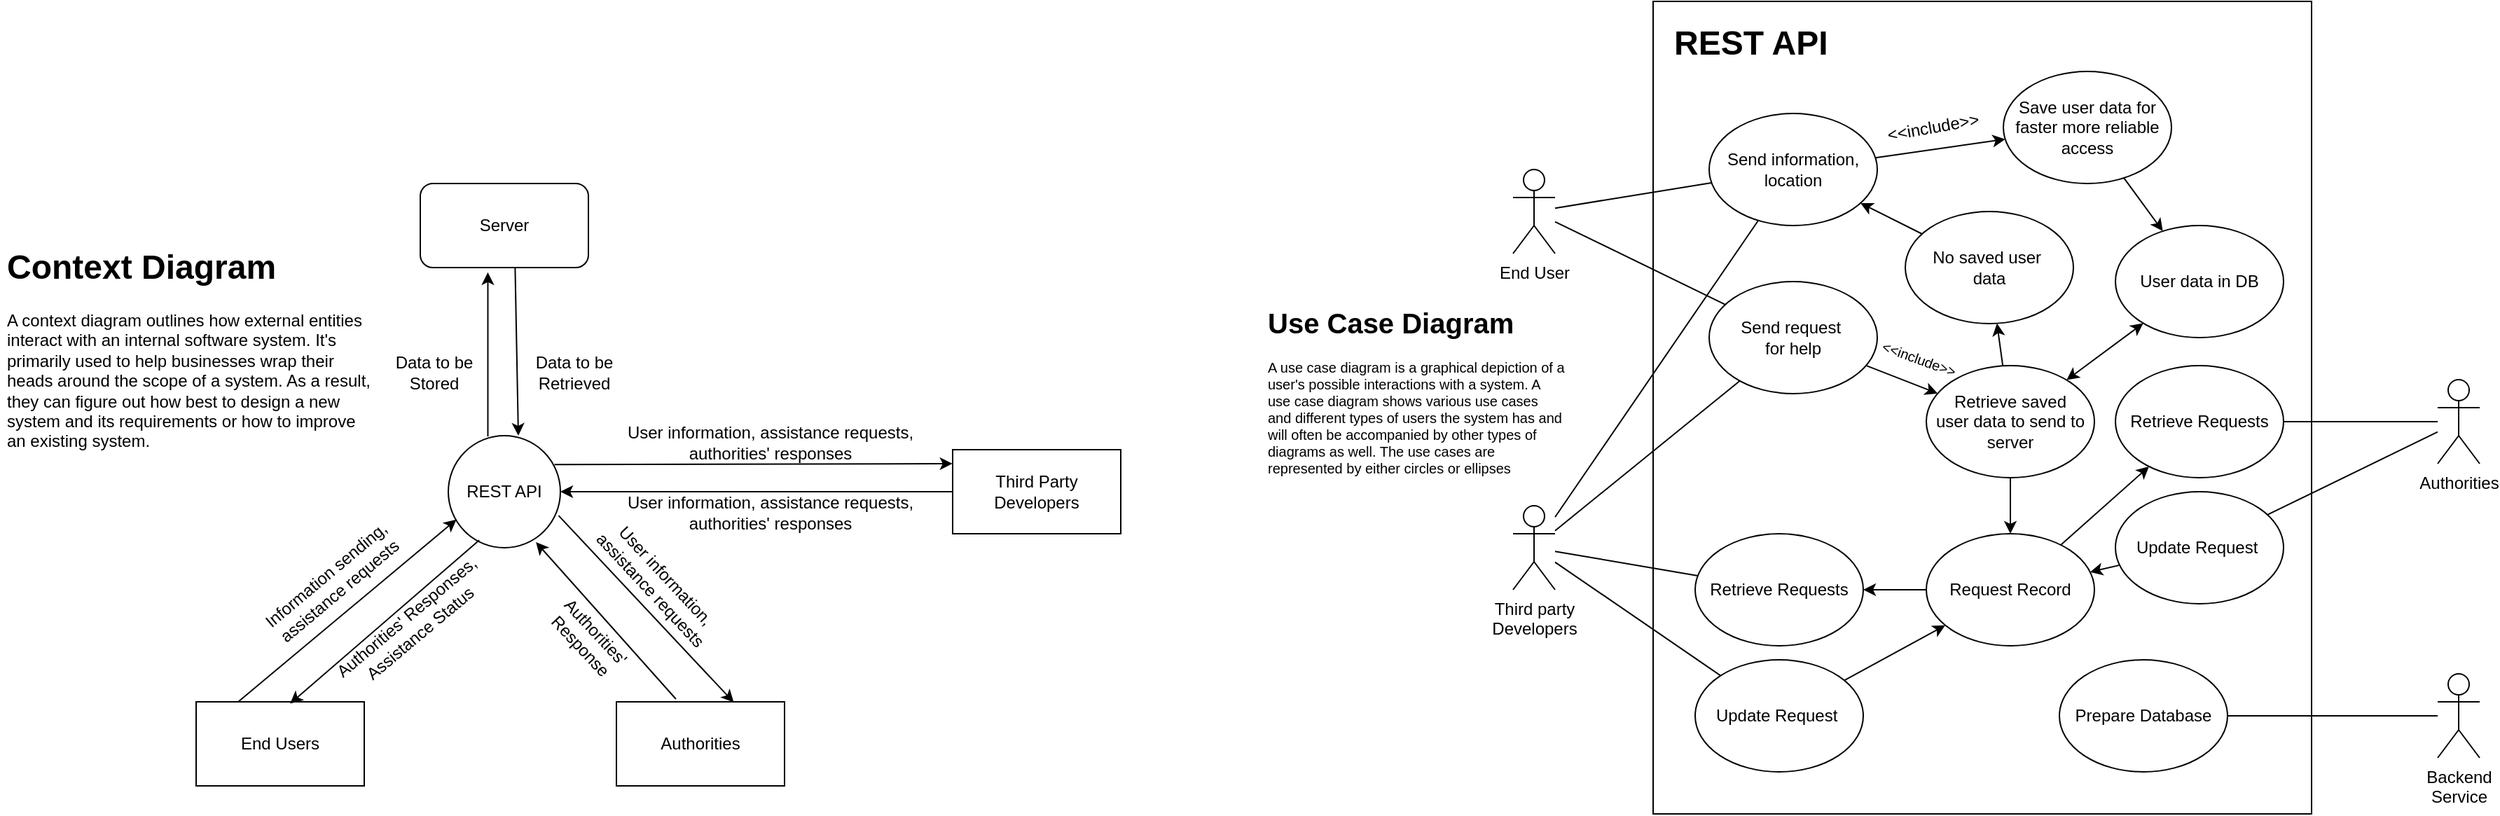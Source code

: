<mxfile version="20.1.3" type="github">
  <diagram id="YzujsNq1Css8Sywb9bI2" name="Page-1">
    <mxGraphModel dx="1852" dy="1660" grid="1" gridSize="10" guides="1" tooltips="1" connect="1" arrows="1" fold="1" page="1" pageScale="1" pageWidth="850" pageHeight="1100" math="0" shadow="0">
      <root>
        <mxCell id="0" />
        <mxCell id="1" parent="0" />
        <mxCell id="rVb7NmRtOqhLB956JAOC-2" value="End Users" style="rounded=0;whiteSpace=wrap;html=1;" parent="1" vertex="1">
          <mxGeometry x="40" y="270" width="120" height="60" as="geometry" />
        </mxCell>
        <mxCell id="rVb7NmRtOqhLB956JAOC-4" value="Authorities" style="rounded=0;whiteSpace=wrap;html=1;" parent="1" vertex="1">
          <mxGeometry x="340" y="270" width="120" height="60" as="geometry" />
        </mxCell>
        <mxCell id="rVb7NmRtOqhLB956JAOC-5" value="Server" style="rounded=1;whiteSpace=wrap;html=1;" parent="1" vertex="1">
          <mxGeometry x="200" y="-100" width="120" height="60" as="geometry" />
        </mxCell>
        <mxCell id="rVb7NmRtOqhLB956JAOC-6" value="REST API" style="ellipse;whiteSpace=wrap;html=1;aspect=fixed;" parent="1" vertex="1">
          <mxGeometry x="220" y="80" width="80" height="80" as="geometry" />
        </mxCell>
        <mxCell id="rVb7NmRtOqhLB956JAOC-7" value="" style="endArrow=classic;html=1;rounded=0;exitX=0.25;exitY=0;exitDx=0;exitDy=0;entryX=0.073;entryY=0.748;entryDx=0;entryDy=0;entryPerimeter=0;" parent="1" source="rVb7NmRtOqhLB956JAOC-2" target="rVb7NmRtOqhLB956JAOC-6" edge="1">
          <mxGeometry width="50" height="50" relative="1" as="geometry">
            <mxPoint x="420" y="200" as="sourcePoint" />
            <mxPoint x="470" y="150" as="targetPoint" />
          </mxGeometry>
        </mxCell>
        <mxCell id="rVb7NmRtOqhLB956JAOC-8" value="" style="endArrow=classic;html=1;rounded=0;exitX=0.276;exitY=0.933;exitDx=0;exitDy=0;exitPerimeter=0;entryX=0.559;entryY=0.021;entryDx=0;entryDy=0;entryPerimeter=0;" parent="1" source="rVb7NmRtOqhLB956JAOC-6" target="rVb7NmRtOqhLB956JAOC-2" edge="1">
          <mxGeometry width="50" height="50" relative="1" as="geometry">
            <mxPoint x="280" y="230" as="sourcePoint" />
            <mxPoint x="330" y="180" as="targetPoint" />
          </mxGeometry>
        </mxCell>
        <mxCell id="rVb7NmRtOqhLB956JAOC-9" value="Information sending, assistance requests" style="text;html=1;strokeColor=none;fillColor=none;align=center;verticalAlign=middle;whiteSpace=wrap;rounded=0;rotation=-40;" parent="1" vertex="1">
          <mxGeometry x="70" y="170" width="134.68" height="30" as="geometry" />
        </mxCell>
        <mxCell id="rVb7NmRtOqhLB956JAOC-11" value="Authorities&#39; Responses, Assistance Status" style="text;html=1;strokeColor=none;fillColor=none;align=center;verticalAlign=middle;whiteSpace=wrap;rounded=0;rotation=-40;" parent="1" vertex="1">
          <mxGeometry x="130" y="200" width="130" height="30" as="geometry" />
        </mxCell>
        <mxCell id="rVb7NmRtOqhLB956JAOC-13" value="" style="endArrow=classic;html=1;rounded=0;exitX=0.353;exitY=0.007;exitDx=0;exitDy=0;exitPerimeter=0;entryX=0.402;entryY=1.057;entryDx=0;entryDy=0;entryPerimeter=0;" parent="1" source="rVb7NmRtOqhLB956JAOC-6" target="rVb7NmRtOqhLB956JAOC-5" edge="1">
          <mxGeometry width="50" height="50" relative="1" as="geometry">
            <mxPoint x="250" y="100" as="sourcePoint" />
            <mxPoint x="300" y="50" as="targetPoint" />
          </mxGeometry>
        </mxCell>
        <mxCell id="rVb7NmRtOqhLB956JAOC-14" value="" style="endArrow=classic;html=1;rounded=0;exitX=0.564;exitY=0.995;exitDx=0;exitDy=0;exitPerimeter=0;entryX=0.625;entryY=0;entryDx=0;entryDy=0;entryPerimeter=0;" parent="1" source="rVb7NmRtOqhLB956JAOC-5" target="rVb7NmRtOqhLB956JAOC-6" edge="1">
          <mxGeometry width="50" height="50" relative="1" as="geometry">
            <mxPoint x="250" y="100" as="sourcePoint" />
            <mxPoint x="300" y="50" as="targetPoint" />
          </mxGeometry>
        </mxCell>
        <mxCell id="rVb7NmRtOqhLB956JAOC-15" value="Data to be Stored" style="text;html=1;strokeColor=none;fillColor=none;align=center;verticalAlign=middle;whiteSpace=wrap;rounded=0;" parent="1" vertex="1">
          <mxGeometry x="180" y="20" width="60" height="30" as="geometry" />
        </mxCell>
        <mxCell id="rVb7NmRtOqhLB956JAOC-16" value="Data to be Retrieved" style="text;html=1;strokeColor=none;fillColor=none;align=center;verticalAlign=middle;whiteSpace=wrap;rounded=0;" parent="1" vertex="1">
          <mxGeometry x="280" y="20" width="60" height="30" as="geometry" />
        </mxCell>
        <mxCell id="rVb7NmRtOqhLB956JAOC-17" value="" style="endArrow=classic;html=1;rounded=0;entryX=0.782;entryY=0.95;entryDx=0;entryDy=0;entryPerimeter=0;exitX=0.354;exitY=-0.033;exitDx=0;exitDy=0;exitPerimeter=0;" parent="1" source="rVb7NmRtOqhLB956JAOC-4" target="rVb7NmRtOqhLB956JAOC-6" edge="1">
          <mxGeometry width="50" height="50" relative="1" as="geometry">
            <mxPoint x="310" y="220" as="sourcePoint" />
            <mxPoint x="360" y="170" as="targetPoint" />
          </mxGeometry>
        </mxCell>
        <mxCell id="rVb7NmRtOqhLB956JAOC-18" value="" style="endArrow=classic;html=1;rounded=0;exitX=0.984;exitY=0.713;exitDx=0;exitDy=0;exitPerimeter=0;entryX=0.698;entryY=0.006;entryDx=0;entryDy=0;entryPerimeter=0;" parent="1" source="rVb7NmRtOqhLB956JAOC-6" target="rVb7NmRtOqhLB956JAOC-4" edge="1">
          <mxGeometry width="50" height="50" relative="1" as="geometry">
            <mxPoint x="310" y="220" as="sourcePoint" />
            <mxPoint x="360" y="170" as="targetPoint" />
          </mxGeometry>
        </mxCell>
        <mxCell id="rVb7NmRtOqhLB956JAOC-19" value="User information, assistance requests" style="text;html=1;strokeColor=none;fillColor=none;align=center;verticalAlign=middle;whiteSpace=wrap;rounded=0;rotation=47;" parent="1" vertex="1">
          <mxGeometry x="315" y="170" width="110" height="30" as="geometry" />
        </mxCell>
        <mxCell id="rVb7NmRtOqhLB956JAOC-20" value="Authorities&#39; Response" style="text;html=1;strokeColor=none;fillColor=none;align=center;verticalAlign=middle;whiteSpace=wrap;rounded=0;rotation=47;" parent="1" vertex="1">
          <mxGeometry x="290" y="210" width="60" height="30" as="geometry" />
        </mxCell>
        <mxCell id="rVb7NmRtOqhLB956JAOC-21" value="Third Party Developers" style="rounded=0;whiteSpace=wrap;html=1;" parent="1" vertex="1">
          <mxGeometry x="580" y="90" width="120" height="60" as="geometry" />
        </mxCell>
        <mxCell id="rVb7NmRtOqhLB956JAOC-22" value="" style="endArrow=classic;html=1;rounded=0;exitX=0.948;exitY=0.258;exitDx=0;exitDy=0;exitPerimeter=0;entryX=-0.001;entryY=0.166;entryDx=0;entryDy=0;entryPerimeter=0;" parent="1" source="rVb7NmRtOqhLB956JAOC-6" target="rVb7NmRtOqhLB956JAOC-21" edge="1">
          <mxGeometry width="50" height="50" relative="1" as="geometry">
            <mxPoint x="410" y="190" as="sourcePoint" />
            <mxPoint x="460" y="140" as="targetPoint" />
          </mxGeometry>
        </mxCell>
        <mxCell id="rVb7NmRtOqhLB956JAOC-24" value="" style="endArrow=classic;html=1;rounded=0;entryX=1;entryY=0.5;entryDx=0;entryDy=0;exitX=0;exitY=0.5;exitDx=0;exitDy=0;" parent="1" source="rVb7NmRtOqhLB956JAOC-21" target="rVb7NmRtOqhLB956JAOC-6" edge="1">
          <mxGeometry width="50" height="50" relative="1" as="geometry">
            <mxPoint x="390" y="180" as="sourcePoint" />
            <mxPoint x="440" y="130" as="targetPoint" />
          </mxGeometry>
        </mxCell>
        <mxCell id="rVb7NmRtOqhLB956JAOC-25" value="User information, assistance requests, authorities&#39; responses" style="text;html=1;strokeColor=none;fillColor=none;align=center;verticalAlign=middle;whiteSpace=wrap;rounded=0;" parent="1" vertex="1">
          <mxGeometry x="340" y="70" width="220" height="30" as="geometry" />
        </mxCell>
        <mxCell id="rVb7NmRtOqhLB956JAOC-26" value="User information, assistance requests, authorities&#39; responses" style="text;html=1;strokeColor=none;fillColor=none;align=center;verticalAlign=middle;whiteSpace=wrap;rounded=0;" parent="1" vertex="1">
          <mxGeometry x="340" y="120" width="220" height="30" as="geometry" />
        </mxCell>
        <mxCell id="rVb7NmRtOqhLB956JAOC-27" value="&lt;h1&gt;Context Diagram&lt;/h1&gt;&lt;p&gt;A context diagram outlines how external entities interact with an internal software system. It&#39;s primarily used to help businesses wrap their heads around the scope of a system. As a result, they can figure out how best to design a new system and its requirements or how to improve an existing system.&lt;/p&gt;" style="text;html=1;strokeColor=none;fillColor=none;spacing=5;spacingTop=-20;whiteSpace=wrap;overflow=hidden;rounded=0;" parent="1" vertex="1">
          <mxGeometry x="-100" y="-60" width="270" height="160" as="geometry" />
        </mxCell>
        <mxCell id="rVb7NmRtOqhLB956JAOC-28" value="End User" style="shape=umlActor;verticalLabelPosition=bottom;verticalAlign=top;html=1;outlineConnect=0;" parent="1" vertex="1">
          <mxGeometry x="980" y="-110" width="30" height="60" as="geometry" />
        </mxCell>
        <mxCell id="rVb7NmRtOqhLB956JAOC-29" value="Authorities" style="shape=umlActor;verticalLabelPosition=bottom;verticalAlign=top;html=1;outlineConnect=0;" parent="1" vertex="1">
          <mxGeometry x="1640" y="40" width="30" height="60" as="geometry" />
        </mxCell>
        <mxCell id="rVb7NmRtOqhLB956JAOC-31" value="" style="rounded=0;whiteSpace=wrap;html=1;" parent="1" vertex="1">
          <mxGeometry x="1080" y="-230" width="470" height="580" as="geometry" />
        </mxCell>
        <mxCell id="5PhB07DHEPZl7AxQc1l3-2" value="Third party&lt;br&gt;Developers" style="shape=umlActor;verticalLabelPosition=bottom;verticalAlign=top;html=1;outlineConnect=0;" vertex="1" parent="1">
          <mxGeometry x="980" y="130" width="30" height="60" as="geometry" />
        </mxCell>
        <mxCell id="5PhB07DHEPZl7AxQc1l3-8" value="Send information, location" style="ellipse;whiteSpace=wrap;html=1;" vertex="1" parent="1">
          <mxGeometry x="1120" y="-150" width="120" height="80" as="geometry" />
        </mxCell>
        <mxCell id="5PhB07DHEPZl7AxQc1l3-10" value="" style="endArrow=none;html=1;rounded=0;" edge="1" parent="1" source="rVb7NmRtOqhLB956JAOC-28" target="5PhB07DHEPZl7AxQc1l3-8">
          <mxGeometry width="50" height="50" relative="1" as="geometry">
            <mxPoint x="1030" y="-120" as="sourcePoint" />
            <mxPoint x="1340" y="-70" as="targetPoint" />
          </mxGeometry>
        </mxCell>
        <mxCell id="5PhB07DHEPZl7AxQc1l3-11" value="&lt;h1&gt;REST API&lt;/h1&gt;" style="text;html=1;strokeColor=none;fillColor=none;spacing=5;spacingTop=-20;whiteSpace=wrap;overflow=hidden;rounded=0;" vertex="1" parent="1">
          <mxGeometry x="1090" y="-220" width="120" height="40" as="geometry" />
        </mxCell>
        <mxCell id="5PhB07DHEPZl7AxQc1l3-12" value="Save user data for faster more reliable access" style="ellipse;whiteSpace=wrap;html=1;" vertex="1" parent="1">
          <mxGeometry x="1330" y="-180" width="120" height="80" as="geometry" />
        </mxCell>
        <mxCell id="5PhB07DHEPZl7AxQc1l3-15" value="&amp;lt;&amp;lt;include&amp;gt;&amp;gt;" style="text;html=1;strokeColor=none;fillColor=none;align=center;verticalAlign=middle;whiteSpace=wrap;rounded=0;rotation=-10;" vertex="1" parent="1">
          <mxGeometry x="1250" y="-155" width="60" height="30" as="geometry" />
        </mxCell>
        <mxCell id="5PhB07DHEPZl7AxQc1l3-16" value="Send request&amp;nbsp;&lt;br&gt;for help" style="ellipse;whiteSpace=wrap;html=1;" vertex="1" parent="1">
          <mxGeometry x="1120" y="-30" width="120" height="80" as="geometry" />
        </mxCell>
        <mxCell id="5PhB07DHEPZl7AxQc1l3-17" value="" style="endArrow=none;html=1;rounded=0;" edge="1" parent="1" source="rVb7NmRtOqhLB956JAOC-28" target="5PhB07DHEPZl7AxQc1l3-16">
          <mxGeometry width="50" height="50" relative="1" as="geometry">
            <mxPoint x="1250" y="20" as="sourcePoint" />
            <mxPoint x="1300" y="-30" as="targetPoint" />
          </mxGeometry>
        </mxCell>
        <mxCell id="5PhB07DHEPZl7AxQc1l3-18" value="Retrieve saved&lt;br&gt;user data to send to&lt;br&gt;server" style="ellipse;whiteSpace=wrap;html=1;" vertex="1" parent="1">
          <mxGeometry x="1275" y="30" width="120" height="80" as="geometry" />
        </mxCell>
        <mxCell id="5PhB07DHEPZl7AxQc1l3-21" value="User data in DB" style="ellipse;whiteSpace=wrap;html=1;" vertex="1" parent="1">
          <mxGeometry x="1410" y="-70" width="120" height="80" as="geometry" />
        </mxCell>
        <mxCell id="5PhB07DHEPZl7AxQc1l3-24" value="" style="endArrow=classic;html=1;rounded=0;" edge="1" parent="1" source="5PhB07DHEPZl7AxQc1l3-8" target="5PhB07DHEPZl7AxQc1l3-12">
          <mxGeometry width="50" height="50" relative="1" as="geometry">
            <mxPoint x="1250" y="-60" as="sourcePoint" />
            <mxPoint x="1300" y="-110" as="targetPoint" />
          </mxGeometry>
        </mxCell>
        <mxCell id="5PhB07DHEPZl7AxQc1l3-26" value="" style="endArrow=classic;html=1;rounded=0;" edge="1" parent="1" source="5PhB07DHEPZl7AxQc1l3-16" target="5PhB07DHEPZl7AxQc1l3-18">
          <mxGeometry width="50" height="50" relative="1" as="geometry">
            <mxPoint x="1360" y="20" as="sourcePoint" />
            <mxPoint x="1410" y="-30" as="targetPoint" />
          </mxGeometry>
        </mxCell>
        <mxCell id="5PhB07DHEPZl7AxQc1l3-27" value="" style="endArrow=classic;startArrow=classic;html=1;rounded=0;" edge="1" parent="1" source="5PhB07DHEPZl7AxQc1l3-18" target="5PhB07DHEPZl7AxQc1l3-21">
          <mxGeometry width="50" height="50" relative="1" as="geometry">
            <mxPoint x="1360" y="20" as="sourcePoint" />
            <mxPoint x="1410" y="-30" as="targetPoint" />
          </mxGeometry>
        </mxCell>
        <mxCell id="5PhB07DHEPZl7AxQc1l3-28" value="No saved user&amp;nbsp;&lt;br&gt;data" style="ellipse;whiteSpace=wrap;html=1;" vertex="1" parent="1">
          <mxGeometry x="1260" y="-80" width="120" height="80" as="geometry" />
        </mxCell>
        <mxCell id="5PhB07DHEPZl7AxQc1l3-29" value="" style="endArrow=classic;html=1;rounded=0;" edge="1" parent="1" source="5PhB07DHEPZl7AxQc1l3-18" target="5PhB07DHEPZl7AxQc1l3-28">
          <mxGeometry width="50" height="50" relative="1" as="geometry">
            <mxPoint x="1340" y="10" as="sourcePoint" />
            <mxPoint x="1390" y="-40" as="targetPoint" />
          </mxGeometry>
        </mxCell>
        <mxCell id="5PhB07DHEPZl7AxQc1l3-30" value="" style="endArrow=classic;html=1;rounded=0;" edge="1" parent="1" source="5PhB07DHEPZl7AxQc1l3-28" target="5PhB07DHEPZl7AxQc1l3-8">
          <mxGeometry width="50" height="50" relative="1" as="geometry">
            <mxPoint x="1340" y="10" as="sourcePoint" />
            <mxPoint x="1390" y="-40" as="targetPoint" />
          </mxGeometry>
        </mxCell>
        <mxCell id="5PhB07DHEPZl7AxQc1l3-33" value="Request Record" style="ellipse;whiteSpace=wrap;html=1;" vertex="1" parent="1">
          <mxGeometry x="1275" y="150" width="120" height="80" as="geometry" />
        </mxCell>
        <mxCell id="5PhB07DHEPZl7AxQc1l3-36" value="" style="endArrow=classic;html=1;rounded=0;" edge="1" parent="1" source="5PhB07DHEPZl7AxQc1l3-12" target="5PhB07DHEPZl7AxQc1l3-21">
          <mxGeometry width="50" height="50" relative="1" as="geometry">
            <mxPoint x="1310" y="80" as="sourcePoint" />
            <mxPoint x="1360" y="30" as="targetPoint" />
          </mxGeometry>
        </mxCell>
        <mxCell id="5PhB07DHEPZl7AxQc1l3-37" value="" style="endArrow=classic;html=1;rounded=0;" edge="1" parent="1" source="5PhB07DHEPZl7AxQc1l3-18" target="5PhB07DHEPZl7AxQc1l3-33">
          <mxGeometry width="50" height="50" relative="1" as="geometry">
            <mxPoint x="1310" y="80" as="sourcePoint" />
            <mxPoint x="1360" y="30" as="targetPoint" />
          </mxGeometry>
        </mxCell>
        <mxCell id="5PhB07DHEPZl7AxQc1l3-39" value="Retrieve Requests" style="ellipse;whiteSpace=wrap;html=1;" vertex="1" parent="1">
          <mxGeometry x="1410" y="30" width="120" height="80" as="geometry" />
        </mxCell>
        <mxCell id="5PhB07DHEPZl7AxQc1l3-40" value="" style="endArrow=none;html=1;rounded=0;" edge="1" parent="1" source="5PhB07DHEPZl7AxQc1l3-39" target="rVb7NmRtOqhLB956JAOC-29">
          <mxGeometry width="50" height="50" relative="1" as="geometry">
            <mxPoint x="1380" y="160" as="sourcePoint" />
            <mxPoint x="1430" y="110" as="targetPoint" />
          </mxGeometry>
        </mxCell>
        <mxCell id="5PhB07DHEPZl7AxQc1l3-42" value="" style="endArrow=classic;html=1;rounded=0;" edge="1" parent="1" source="5PhB07DHEPZl7AxQc1l3-33" target="5PhB07DHEPZl7AxQc1l3-39">
          <mxGeometry width="50" height="50" relative="1" as="geometry">
            <mxPoint x="1380" y="160" as="sourcePoint" />
            <mxPoint x="1430" y="110" as="targetPoint" />
          </mxGeometry>
        </mxCell>
        <mxCell id="5PhB07DHEPZl7AxQc1l3-43" value="Update Request&amp;nbsp;" style="ellipse;whiteSpace=wrap;html=1;" vertex="1" parent="1">
          <mxGeometry x="1410" y="120" width="120" height="80" as="geometry" />
        </mxCell>
        <mxCell id="5PhB07DHEPZl7AxQc1l3-44" value="" style="endArrow=none;html=1;rounded=0;" edge="1" parent="1" source="5PhB07DHEPZl7AxQc1l3-43" target="rVb7NmRtOqhLB956JAOC-29">
          <mxGeometry width="50" height="50" relative="1" as="geometry">
            <mxPoint x="1340" y="140" as="sourcePoint" />
            <mxPoint x="1390" y="90" as="targetPoint" />
          </mxGeometry>
        </mxCell>
        <mxCell id="5PhB07DHEPZl7AxQc1l3-45" value="" style="endArrow=classic;html=1;rounded=0;" edge="1" parent="1" source="5PhB07DHEPZl7AxQc1l3-43" target="5PhB07DHEPZl7AxQc1l3-33">
          <mxGeometry width="50" height="50" relative="1" as="geometry">
            <mxPoint x="1340" y="140" as="sourcePoint" />
            <mxPoint x="1390" y="90" as="targetPoint" />
          </mxGeometry>
        </mxCell>
        <mxCell id="5PhB07DHEPZl7AxQc1l3-46" value="Retrieve Requests" style="ellipse;whiteSpace=wrap;html=1;" vertex="1" parent="1">
          <mxGeometry x="1110" y="150" width="120" height="80" as="geometry" />
        </mxCell>
        <mxCell id="5PhB07DHEPZl7AxQc1l3-47" value="" style="endArrow=none;html=1;rounded=0;" edge="1" parent="1" source="5PhB07DHEPZl7AxQc1l3-2" target="5PhB07DHEPZl7AxQc1l3-46">
          <mxGeometry width="50" height="50" relative="1" as="geometry">
            <mxPoint x="1310" y="110" as="sourcePoint" />
            <mxPoint x="1360" y="60" as="targetPoint" />
          </mxGeometry>
        </mxCell>
        <mxCell id="5PhB07DHEPZl7AxQc1l3-48" value="" style="endArrow=classic;html=1;rounded=0;" edge="1" parent="1" source="5PhB07DHEPZl7AxQc1l3-33" target="5PhB07DHEPZl7AxQc1l3-46">
          <mxGeometry width="50" height="50" relative="1" as="geometry">
            <mxPoint x="1310" y="170" as="sourcePoint" />
            <mxPoint x="1360" y="120" as="targetPoint" />
          </mxGeometry>
        </mxCell>
        <mxCell id="5PhB07DHEPZl7AxQc1l3-49" value="Update Request&amp;nbsp;" style="ellipse;whiteSpace=wrap;html=1;" vertex="1" parent="1">
          <mxGeometry x="1110" y="240" width="120" height="80" as="geometry" />
        </mxCell>
        <mxCell id="5PhB07DHEPZl7AxQc1l3-50" value="" style="endArrow=classic;html=1;rounded=0;" edge="1" parent="1" source="5PhB07DHEPZl7AxQc1l3-49" target="5PhB07DHEPZl7AxQc1l3-33">
          <mxGeometry width="50" height="50" relative="1" as="geometry">
            <mxPoint x="1435.143" y="253.434" as="sourcePoint" />
            <mxPoint x="1389.813" y="226.598" as="targetPoint" />
          </mxGeometry>
        </mxCell>
        <mxCell id="5PhB07DHEPZl7AxQc1l3-51" value="" style="endArrow=none;html=1;rounded=0;" edge="1" parent="1" source="5PhB07DHEPZl7AxQc1l3-2" target="5PhB07DHEPZl7AxQc1l3-49">
          <mxGeometry width="50" height="50" relative="1" as="geometry">
            <mxPoint x="1310" y="110" as="sourcePoint" />
            <mxPoint x="1360" y="60" as="targetPoint" />
          </mxGeometry>
        </mxCell>
        <mxCell id="5PhB07DHEPZl7AxQc1l3-54" value="" style="endArrow=none;html=1;rounded=0;" edge="1" parent="1" source="5PhB07DHEPZl7AxQc1l3-2" target="5PhB07DHEPZl7AxQc1l3-8">
          <mxGeometry width="50" height="50" relative="1" as="geometry">
            <mxPoint x="1310" y="50" as="sourcePoint" />
            <mxPoint x="1360" as="targetPoint" />
          </mxGeometry>
        </mxCell>
        <mxCell id="5PhB07DHEPZl7AxQc1l3-55" value="" style="endArrow=none;html=1;rounded=0;" edge="1" parent="1" source="5PhB07DHEPZl7AxQc1l3-2" target="5PhB07DHEPZl7AxQc1l3-16">
          <mxGeometry width="50" height="50" relative="1" as="geometry">
            <mxPoint x="1310" y="50" as="sourcePoint" />
            <mxPoint x="1360" as="targetPoint" />
          </mxGeometry>
        </mxCell>
        <mxCell id="5PhB07DHEPZl7AxQc1l3-56" value="Prepare Database" style="ellipse;whiteSpace=wrap;html=1;" vertex="1" parent="1">
          <mxGeometry x="1370" y="240" width="120" height="80" as="geometry" />
        </mxCell>
        <mxCell id="5PhB07DHEPZl7AxQc1l3-57" value="Backend&lt;br&gt;Service" style="shape=umlActor;verticalLabelPosition=bottom;verticalAlign=top;html=1;outlineConnect=0;" vertex="1" parent="1">
          <mxGeometry x="1640" y="250" width="30" height="60" as="geometry" />
        </mxCell>
        <mxCell id="5PhB07DHEPZl7AxQc1l3-58" value="" style="endArrow=none;html=1;rounded=0;" edge="1" parent="1" source="5PhB07DHEPZl7AxQc1l3-56" target="5PhB07DHEPZl7AxQc1l3-57">
          <mxGeometry width="50" height="50" relative="1" as="geometry">
            <mxPoint x="1430" y="130" as="sourcePoint" />
            <mxPoint x="1480" y="80" as="targetPoint" />
          </mxGeometry>
        </mxCell>
        <mxCell id="5PhB07DHEPZl7AxQc1l3-59" value="&lt;font style=&quot;font-size: 10px;&quot;&gt;&amp;lt;&amp;lt;include&amp;gt;&amp;gt;&lt;/font&gt;" style="text;html=1;strokeColor=none;fillColor=none;align=center;verticalAlign=middle;whiteSpace=wrap;rounded=0;rotation=20;" vertex="1" parent="1">
          <mxGeometry x="1240" y="10" width="60" height="30" as="geometry" />
        </mxCell>
        <mxCell id="5PhB07DHEPZl7AxQc1l3-60" value="&lt;h1&gt;Use Case Diagram&lt;/h1&gt;&lt;p&gt;A use case diagram is a graphical depiction of a user&#39;s possible interactions with a system. A use case diagram shows various use cases and different types of users the system has and will often be accompanied by other types of diagrams as well. The use cases are represented by either circles or ellipses&lt;br&gt;&lt;/p&gt;" style="text;html=1;strokeColor=none;fillColor=none;spacing=5;spacingTop=-20;whiteSpace=wrap;overflow=hidden;rounded=0;fontSize=10;" vertex="1" parent="1">
          <mxGeometry x="800" y="-15" width="220" height="145" as="geometry" />
        </mxCell>
      </root>
    </mxGraphModel>
  </diagram>
</mxfile>
